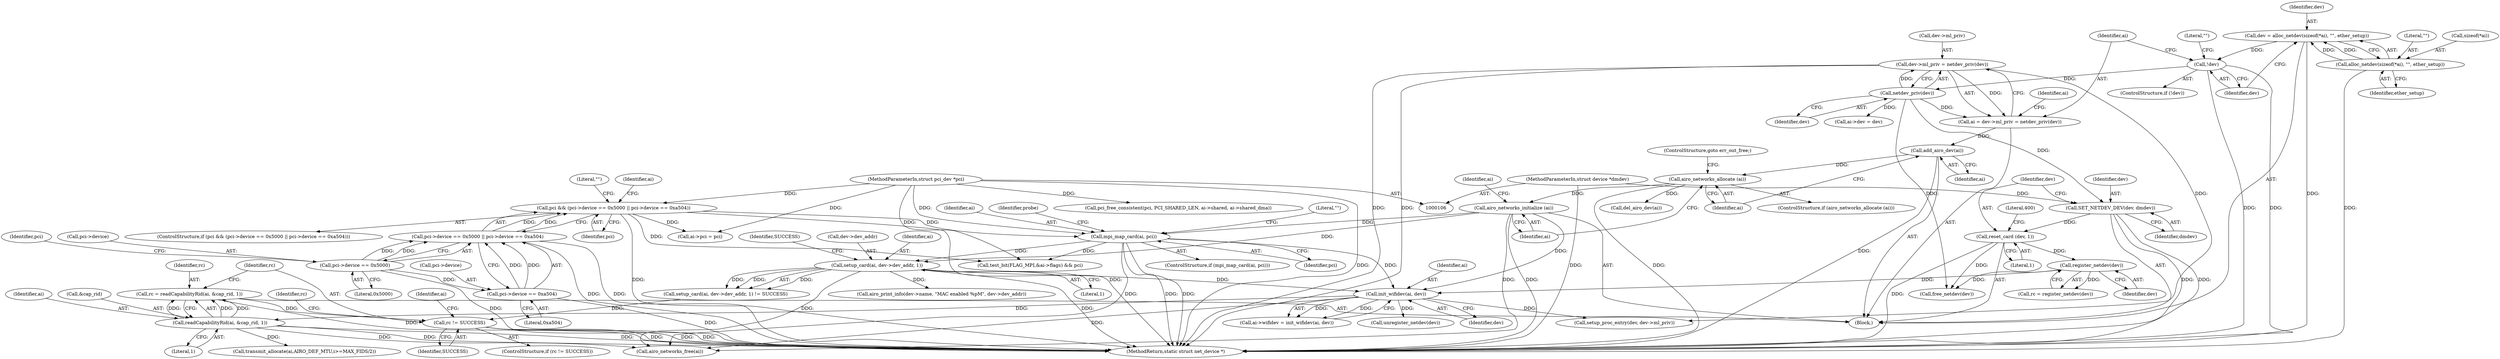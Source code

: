 digraph "0_linux_550fd08c2cebad61c548def135f67aba284c6162_7@API" {
"1000417" [label="(Call,rc = readCapabilityRid(ai, &cap_rid, 1))"];
"1000419" [label="(Call,readCapabilityRid(ai, &cap_rid, 1))"];
"1000408" [label="(Call,init_wifidev(ai, dev))"];
"1000334" [label="(Call,mpi_map_card(ai, pci))"];
"1000228" [label="(Call,airo_networks_initialize (ai))"];
"1000225" [label="(Call,airo_networks_allocate (ai))"];
"1000222" [label="(Call,add_airo_dev(ai))"];
"1000135" [label="(Call,ai = dev->ml_priv = netdev_priv(dev))"];
"1000137" [label="(Call,dev->ml_priv = netdev_priv(dev))"];
"1000141" [label="(Call,netdev_priv(dev))"];
"1000127" [label="(Call,!dev)"];
"1000118" [label="(Call,dev = alloc_netdev(sizeof(*ai), \"\", ether_setup))"];
"1000120" [label="(Call,alloc_netdev(sizeof(*ai), \"\", ether_setup))"];
"1000110" [label="(MethodParameterIn,struct pci_dev *pci)"];
"1000166" [label="(Call,pci && (pci->device == 0x5000 || pci->device == 0xa504))"];
"1000168" [label="(Call,pci->device == 0x5000 || pci->device == 0xa504)"];
"1000169" [label="(Call,pci->device == 0x5000)"];
"1000174" [label="(Call,pci->device == 0xa504)"];
"1000347" [label="(Call,setup_card(ai, dev->dev_addr, 1))"];
"1000393" [label="(Call,register_netdev(dev))"];
"1000297" [label="(Call,reset_card (dev, 1))"];
"1000294" [label="(Call,SET_NETDEV_DEV(dev, dmdev))"];
"1000111" [label="(MethodParameterIn,struct device *dmdev)"];
"1000425" [label="(Call,rc != SUCCESS)"];
"1000436" [label="(Identifier,ai)"];
"1000124" [label="(Literal,\"\")"];
"1000131" [label="(Literal,\"\")"];
"1000174" [label="(Call,pci->device == 0xa504)"];
"1000336" [label="(Identifier,pci)"];
"1000138" [label="(Call,dev->ml_priv)"];
"1000296" [label="(Identifier,dmdev)"];
"1000173" [label="(Literal,0x5000)"];
"1000393" [label="(Call,register_netdev(dev))"];
"1000226" [label="(Identifier,ai)"];
"1000118" [label="(Call,dev = alloc_netdev(sizeof(*ai), \"\", ether_setup))"];
"1000423" [label="(Literal,1)"];
"1000227" [label="(ControlStructure,goto err_out_free;)"];
"1000333" [label="(ControlStructure,if (mpi_map_card(ai, pci)))"];
"1000404" [label="(Call,ai->wifidev = init_wifidev(ai, dev))"];
"1000683" [label="(MethodReturn,static struct net_device *)"];
"1000346" [label="(Call,setup_card(ai, dev->dev_addr, 1) != SUCCESS)"];
"1000408" [label="(Call,init_wifidev(ai, dev))"];
"1000125" [label="(Identifier,ether_setup)"];
"1000353" [label="(Identifier,SUCCESS)"];
"1000301" [label="(Literal,400)"];
"1000421" [label="(Call,&cap_rid)"];
"1000160" [label="(Call,ai->dev = dev)"];
"1000409" [label="(Identifier,ai)"];
"1000394" [label="(Identifier,dev)"];
"1000298" [label="(Identifier,dev)"];
"1000120" [label="(Call,alloc_netdev(sizeof(*ai), \"\", ether_setup))"];
"1000169" [label="(Call,pci->device == 0x5000)"];
"1000297" [label="(Call,reset_card (dev, 1))"];
"1000334" [label="(Call,mpi_map_card(ai, pci))"];
"1000167" [label="(Identifier,pci)"];
"1000136" [label="(Identifier,ai)"];
"1000181" [label="(Literal,\"\")"];
"1000110" [label="(MethodParameterIn,struct pci_dev *pci)"];
"1000425" [label="(Call,rc != SUCCESS)"];
"1000343" [label="(Identifier,probe)"];
"1000347" [label="(Call,setup_card(ai, dev->dev_addr, 1))"];
"1000339" [label="(Literal,\"\")"];
"1000142" [label="(Identifier,dev)"];
"1000349" [label="(Call,dev->dev_addr)"];
"1000568" [label="(Call,airo_print_info(dev->name, \"MAC enabled %pM\", dev->dev_addr))"];
"1000225" [label="(Call,airo_networks_allocate (ai))"];
"1000127" [label="(Call,!dev)"];
"1000335" [label="(Identifier,ai)"];
"1000299" [label="(Literal,1)"];
"1000424" [label="(ControlStructure,if (rc != SUCCESS))"];
"1000141" [label="(Call,netdev_priv(dev))"];
"1000611" [label="(Call,setup_proc_entry(dev, dev->ml_priv))"];
"1000679" [label="(Call,free_netdev(dev))"];
"1000229" [label="(Identifier,ai)"];
"1000223" [label="(Identifier,ai)"];
"1000224" [label="(ControlStructure,if (airo_networks_allocate (ai)))"];
"1000677" [label="(Call,del_airo_dev(ai))"];
"1000630" [label="(Call,unregister_netdev(dev))"];
"1000170" [label="(Call,pci->device)"];
"1000128" [label="(Identifier,dev)"];
"1000112" [label="(Block,)"];
"1000427" [label="(Identifier,SUCCESS)"];
"1000111" [label="(MethodParameterIn,struct device *dmdev)"];
"1000643" [label="(Call,pci_free_consistent(pci, PCI_SHARED_LEN, ai->shared, ai->shared_dma))"];
"1000430" [label="(Identifier,rc)"];
"1000165" [label="(ControlStructure,if (pci && (pci->device == 0x5000 || pci->device == 0xa504)))"];
"1000233" [label="(Identifier,ai)"];
"1000166" [label="(Call,pci && (pci->device == 0x5000 || pci->device == 0xa504))"];
"1000418" [label="(Identifier,rc)"];
"1000417" [label="(Call,rc = readCapabilityRid(ai, &cap_rid, 1))"];
"1000207" [label="(Call,ai->pci = pci)"];
"1000426" [label="(Identifier,rc)"];
"1000294" [label="(Call,SET_NETDEV_DEV(dev, dmdev))"];
"1000178" [label="(Literal,0xa504)"];
"1000420" [label="(Identifier,ai)"];
"1000119" [label="(Identifier,dev)"];
"1000175" [label="(Call,pci->device)"];
"1000228" [label="(Call,airo_networks_initialize (ai))"];
"1000634" [label="(Call,test_bit(FLAG_MPI,&ai->flags) && pci)"];
"1000192" [label="(Identifier,ai)"];
"1000176" [label="(Identifier,pci)"];
"1000137" [label="(Call,dev->ml_priv = netdev_priv(dev))"];
"1000410" [label="(Identifier,dev)"];
"1000222" [label="(Call,add_airo_dev(ai))"];
"1000352" [label="(Literal,1)"];
"1000391" [label="(Call,rc = register_netdev(dev))"];
"1000121" [label="(Call,sizeof(*ai))"];
"1000674" [label="(Call,airo_networks_free(ai))"];
"1000295" [label="(Identifier,dev)"];
"1000348" [label="(Identifier,ai)"];
"1000419" [label="(Call,readCapabilityRid(ai, &cap_rid, 1))"];
"1000168" [label="(Call,pci->device == 0x5000 || pci->device == 0xa504)"];
"1000135" [label="(Call,ai = dev->ml_priv = netdev_priv(dev))"];
"1000601" [label="(Call,transmit_allocate(ai,AIRO_DEF_MTU,i>=MAX_FIDS/2))"];
"1000126" [label="(ControlStructure,if (!dev))"];
"1000145" [label="(Identifier,ai)"];
"1000417" -> "1000112"  [label="AST: "];
"1000417" -> "1000419"  [label="CFG: "];
"1000418" -> "1000417"  [label="AST: "];
"1000419" -> "1000417"  [label="AST: "];
"1000426" -> "1000417"  [label="CFG: "];
"1000417" -> "1000683"  [label="DDG: "];
"1000419" -> "1000417"  [label="DDG: "];
"1000419" -> "1000417"  [label="DDG: "];
"1000419" -> "1000417"  [label="DDG: "];
"1000417" -> "1000425"  [label="DDG: "];
"1000419" -> "1000423"  [label="CFG: "];
"1000420" -> "1000419"  [label="AST: "];
"1000421" -> "1000419"  [label="AST: "];
"1000423" -> "1000419"  [label="AST: "];
"1000419" -> "1000683"  [label="DDG: "];
"1000419" -> "1000683"  [label="DDG: "];
"1000408" -> "1000419"  [label="DDG: "];
"1000419" -> "1000601"  [label="DDG: "];
"1000419" -> "1000674"  [label="DDG: "];
"1000408" -> "1000404"  [label="AST: "];
"1000408" -> "1000410"  [label="CFG: "];
"1000409" -> "1000408"  [label="AST: "];
"1000410" -> "1000408"  [label="AST: "];
"1000404" -> "1000408"  [label="CFG: "];
"1000408" -> "1000404"  [label="DDG: "];
"1000408" -> "1000404"  [label="DDG: "];
"1000334" -> "1000408"  [label="DDG: "];
"1000228" -> "1000408"  [label="DDG: "];
"1000347" -> "1000408"  [label="DDG: "];
"1000393" -> "1000408"  [label="DDG: "];
"1000408" -> "1000611"  [label="DDG: "];
"1000408" -> "1000630"  [label="DDG: "];
"1000408" -> "1000674"  [label="DDG: "];
"1000334" -> "1000333"  [label="AST: "];
"1000334" -> "1000336"  [label="CFG: "];
"1000335" -> "1000334"  [label="AST: "];
"1000336" -> "1000334"  [label="AST: "];
"1000339" -> "1000334"  [label="CFG: "];
"1000343" -> "1000334"  [label="CFG: "];
"1000334" -> "1000683"  [label="DDG: "];
"1000334" -> "1000683"  [label="DDG: "];
"1000228" -> "1000334"  [label="DDG: "];
"1000110" -> "1000334"  [label="DDG: "];
"1000166" -> "1000334"  [label="DDG: "];
"1000334" -> "1000347"  [label="DDG: "];
"1000334" -> "1000634"  [label="DDG: "];
"1000334" -> "1000674"  [label="DDG: "];
"1000228" -> "1000112"  [label="AST: "];
"1000228" -> "1000229"  [label="CFG: "];
"1000229" -> "1000228"  [label="AST: "];
"1000233" -> "1000228"  [label="CFG: "];
"1000228" -> "1000683"  [label="DDG: "];
"1000225" -> "1000228"  [label="DDG: "];
"1000228" -> "1000347"  [label="DDG: "];
"1000228" -> "1000674"  [label="DDG: "];
"1000225" -> "1000224"  [label="AST: "];
"1000225" -> "1000226"  [label="CFG: "];
"1000226" -> "1000225"  [label="AST: "];
"1000227" -> "1000225"  [label="CFG: "];
"1000229" -> "1000225"  [label="CFG: "];
"1000225" -> "1000683"  [label="DDG: "];
"1000222" -> "1000225"  [label="DDG: "];
"1000225" -> "1000677"  [label="DDG: "];
"1000222" -> "1000112"  [label="AST: "];
"1000222" -> "1000223"  [label="CFG: "];
"1000223" -> "1000222"  [label="AST: "];
"1000226" -> "1000222"  [label="CFG: "];
"1000222" -> "1000683"  [label="DDG: "];
"1000135" -> "1000222"  [label="DDG: "];
"1000135" -> "1000112"  [label="AST: "];
"1000135" -> "1000137"  [label="CFG: "];
"1000136" -> "1000135"  [label="AST: "];
"1000137" -> "1000135"  [label="AST: "];
"1000145" -> "1000135"  [label="CFG: "];
"1000137" -> "1000135"  [label="DDG: "];
"1000141" -> "1000135"  [label="DDG: "];
"1000137" -> "1000141"  [label="CFG: "];
"1000138" -> "1000137"  [label="AST: "];
"1000141" -> "1000137"  [label="AST: "];
"1000137" -> "1000683"  [label="DDG: "];
"1000137" -> "1000683"  [label="DDG: "];
"1000141" -> "1000137"  [label="DDG: "];
"1000137" -> "1000611"  [label="DDG: "];
"1000141" -> "1000142"  [label="CFG: "];
"1000142" -> "1000141"  [label="AST: "];
"1000127" -> "1000141"  [label="DDG: "];
"1000141" -> "1000160"  [label="DDG: "];
"1000141" -> "1000294"  [label="DDG: "];
"1000141" -> "1000679"  [label="DDG: "];
"1000127" -> "1000126"  [label="AST: "];
"1000127" -> "1000128"  [label="CFG: "];
"1000128" -> "1000127"  [label="AST: "];
"1000131" -> "1000127"  [label="CFG: "];
"1000136" -> "1000127"  [label="CFG: "];
"1000127" -> "1000683"  [label="DDG: "];
"1000127" -> "1000683"  [label="DDG: "];
"1000118" -> "1000127"  [label="DDG: "];
"1000118" -> "1000112"  [label="AST: "];
"1000118" -> "1000120"  [label="CFG: "];
"1000119" -> "1000118"  [label="AST: "];
"1000120" -> "1000118"  [label="AST: "];
"1000128" -> "1000118"  [label="CFG: "];
"1000118" -> "1000683"  [label="DDG: "];
"1000120" -> "1000118"  [label="DDG: "];
"1000120" -> "1000118"  [label="DDG: "];
"1000120" -> "1000125"  [label="CFG: "];
"1000121" -> "1000120"  [label="AST: "];
"1000124" -> "1000120"  [label="AST: "];
"1000125" -> "1000120"  [label="AST: "];
"1000120" -> "1000683"  [label="DDG: "];
"1000110" -> "1000106"  [label="AST: "];
"1000110" -> "1000683"  [label="DDG: "];
"1000110" -> "1000166"  [label="DDG: "];
"1000110" -> "1000207"  [label="DDG: "];
"1000110" -> "1000634"  [label="DDG: "];
"1000110" -> "1000643"  [label="DDG: "];
"1000166" -> "1000165"  [label="AST: "];
"1000166" -> "1000167"  [label="CFG: "];
"1000166" -> "1000168"  [label="CFG: "];
"1000167" -> "1000166"  [label="AST: "];
"1000168" -> "1000166"  [label="AST: "];
"1000181" -> "1000166"  [label="CFG: "];
"1000192" -> "1000166"  [label="CFG: "];
"1000166" -> "1000683"  [label="DDG: "];
"1000166" -> "1000683"  [label="DDG: "];
"1000168" -> "1000166"  [label="DDG: "];
"1000168" -> "1000166"  [label="DDG: "];
"1000166" -> "1000207"  [label="DDG: "];
"1000166" -> "1000634"  [label="DDG: "];
"1000168" -> "1000169"  [label="CFG: "];
"1000168" -> "1000174"  [label="CFG: "];
"1000169" -> "1000168"  [label="AST: "];
"1000174" -> "1000168"  [label="AST: "];
"1000168" -> "1000683"  [label="DDG: "];
"1000168" -> "1000683"  [label="DDG: "];
"1000169" -> "1000168"  [label="DDG: "];
"1000169" -> "1000168"  [label="DDG: "];
"1000174" -> "1000168"  [label="DDG: "];
"1000174" -> "1000168"  [label="DDG: "];
"1000169" -> "1000173"  [label="CFG: "];
"1000170" -> "1000169"  [label="AST: "];
"1000173" -> "1000169"  [label="AST: "];
"1000176" -> "1000169"  [label="CFG: "];
"1000169" -> "1000683"  [label="DDG: "];
"1000169" -> "1000174"  [label="DDG: "];
"1000174" -> "1000178"  [label="CFG: "];
"1000175" -> "1000174"  [label="AST: "];
"1000178" -> "1000174"  [label="AST: "];
"1000174" -> "1000683"  [label="DDG: "];
"1000347" -> "1000346"  [label="AST: "];
"1000347" -> "1000352"  [label="CFG: "];
"1000348" -> "1000347"  [label="AST: "];
"1000349" -> "1000347"  [label="AST: "];
"1000352" -> "1000347"  [label="AST: "];
"1000353" -> "1000347"  [label="CFG: "];
"1000347" -> "1000683"  [label="DDG: "];
"1000347" -> "1000346"  [label="DDG: "];
"1000347" -> "1000346"  [label="DDG: "];
"1000347" -> "1000346"  [label="DDG: "];
"1000347" -> "1000568"  [label="DDG: "];
"1000347" -> "1000674"  [label="DDG: "];
"1000393" -> "1000391"  [label="AST: "];
"1000393" -> "1000394"  [label="CFG: "];
"1000394" -> "1000393"  [label="AST: "];
"1000391" -> "1000393"  [label="CFG: "];
"1000393" -> "1000391"  [label="DDG: "];
"1000297" -> "1000393"  [label="DDG: "];
"1000393" -> "1000679"  [label="DDG: "];
"1000297" -> "1000112"  [label="AST: "];
"1000297" -> "1000299"  [label="CFG: "];
"1000298" -> "1000297"  [label="AST: "];
"1000299" -> "1000297"  [label="AST: "];
"1000301" -> "1000297"  [label="CFG: "];
"1000297" -> "1000683"  [label="DDG: "];
"1000294" -> "1000297"  [label="DDG: "];
"1000297" -> "1000679"  [label="DDG: "];
"1000294" -> "1000112"  [label="AST: "];
"1000294" -> "1000296"  [label="CFG: "];
"1000295" -> "1000294"  [label="AST: "];
"1000296" -> "1000294"  [label="AST: "];
"1000298" -> "1000294"  [label="CFG: "];
"1000294" -> "1000683"  [label="DDG: "];
"1000294" -> "1000683"  [label="DDG: "];
"1000111" -> "1000294"  [label="DDG: "];
"1000111" -> "1000106"  [label="AST: "];
"1000111" -> "1000683"  [label="DDG: "];
"1000425" -> "1000424"  [label="AST: "];
"1000425" -> "1000427"  [label="CFG: "];
"1000426" -> "1000425"  [label="AST: "];
"1000427" -> "1000425"  [label="AST: "];
"1000430" -> "1000425"  [label="CFG: "];
"1000436" -> "1000425"  [label="CFG: "];
"1000425" -> "1000683"  [label="DDG: "];
"1000425" -> "1000683"  [label="DDG: "];
"1000425" -> "1000683"  [label="DDG: "];
"1000346" -> "1000425"  [label="DDG: "];
}
